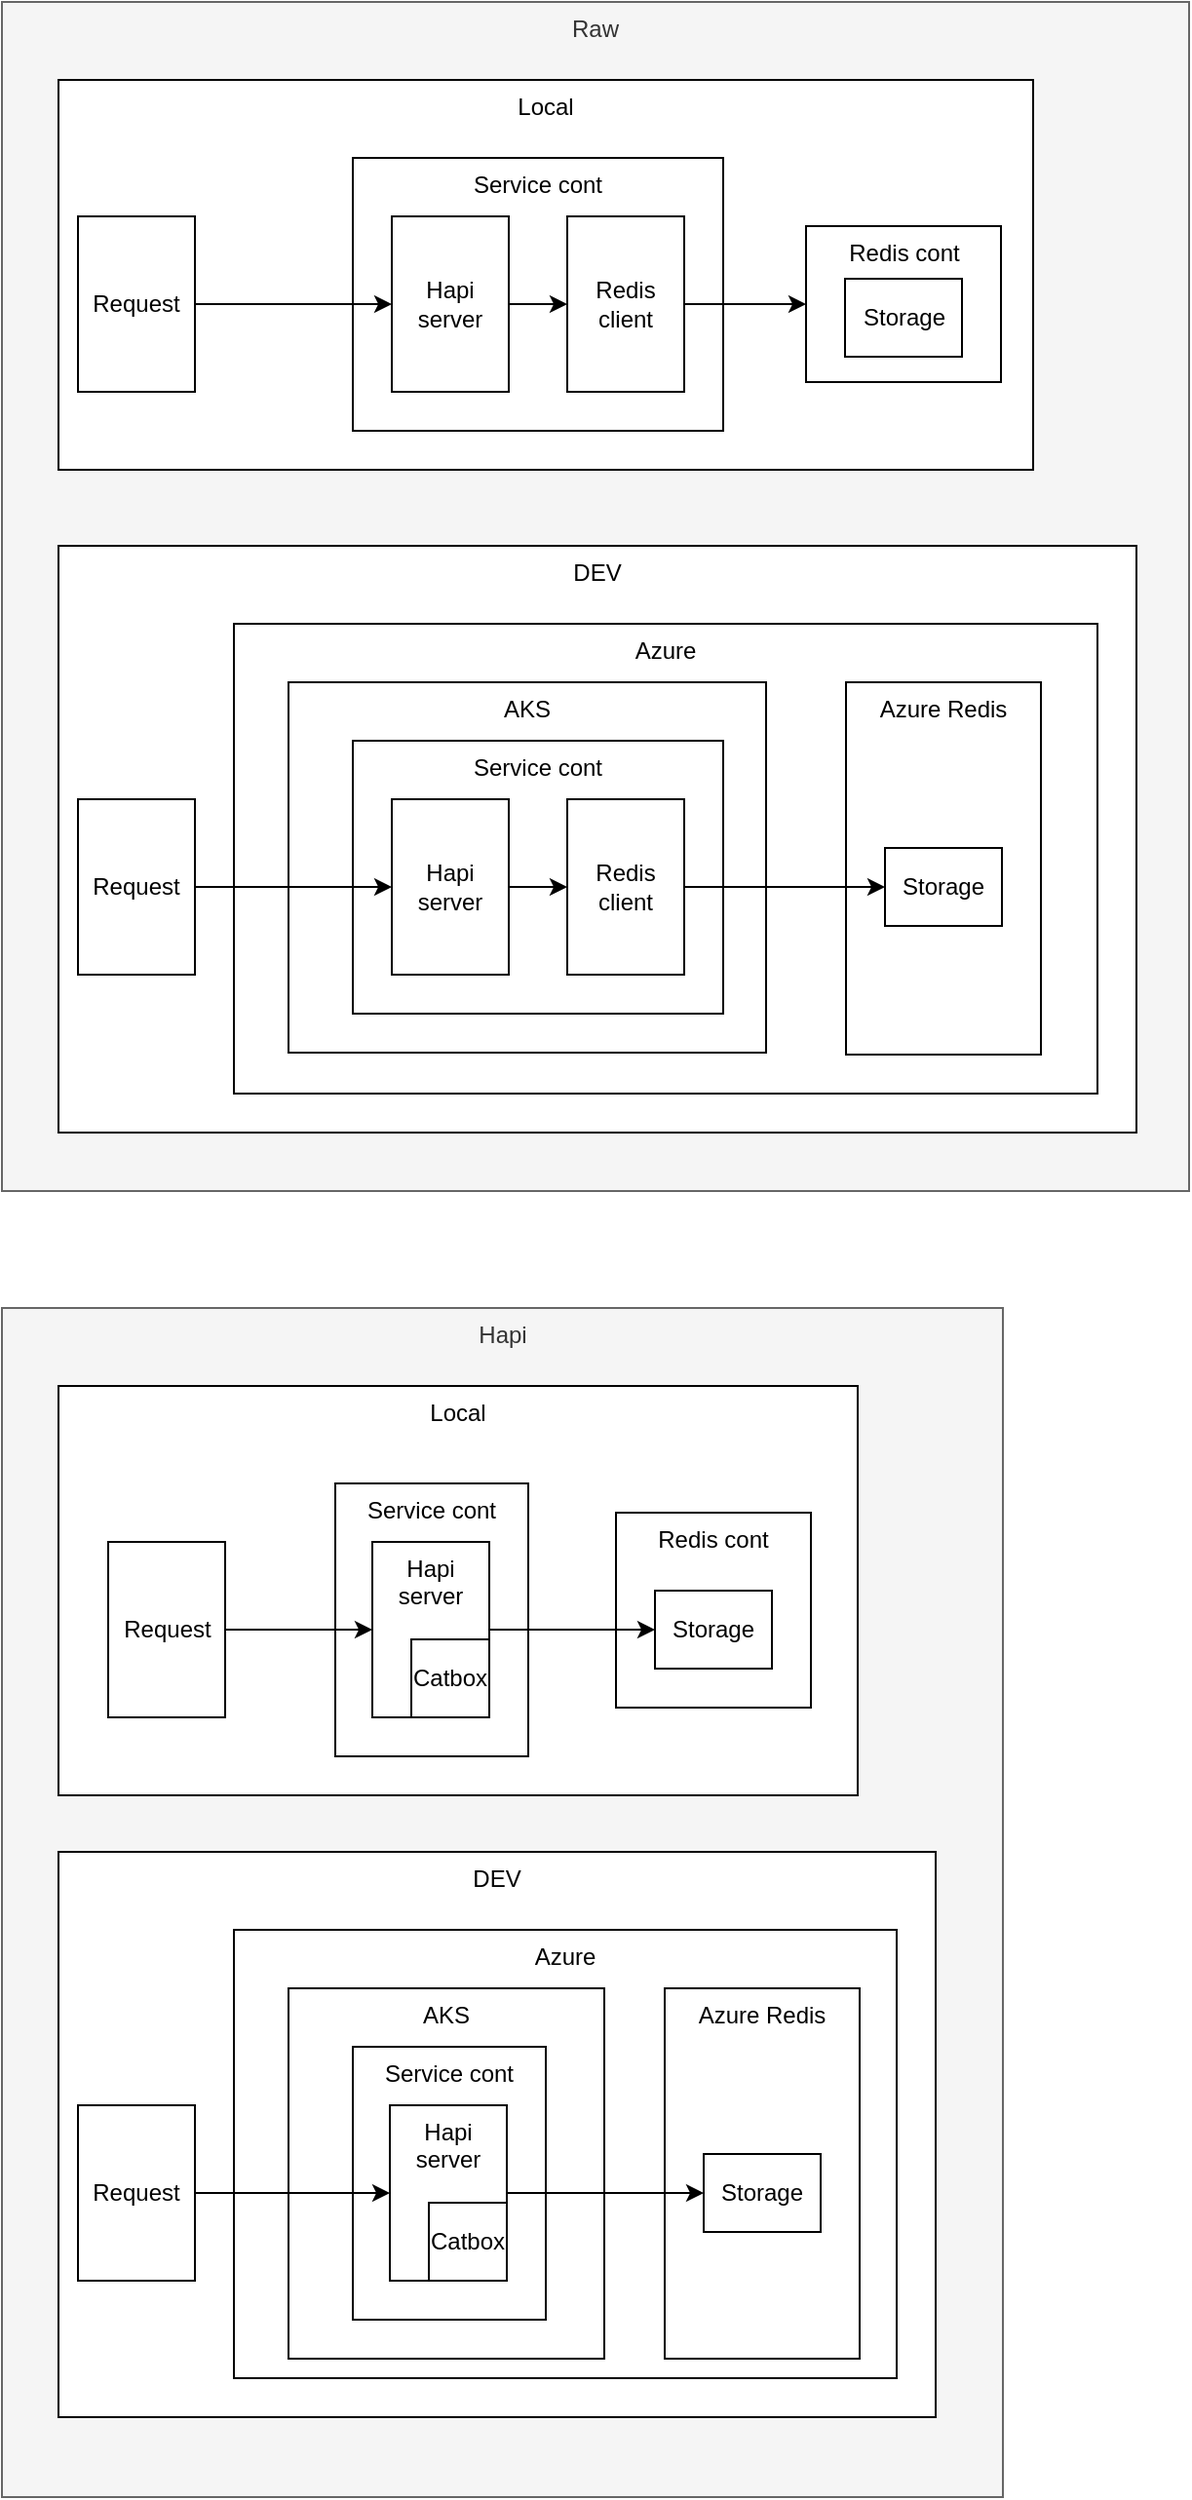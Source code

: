 <mxfile version="20.5.3" type="device"><diagram id="gBx4ZAnlk4K6GK_WseSw" name="Page-1"><mxGraphModel dx="2037" dy="1100" grid="1" gridSize="10" guides="1" tooltips="1" connect="1" arrows="1" fold="1" page="1" pageScale="1" pageWidth="827" pageHeight="1169" math="0" shadow="0"><root><mxCell id="0"/><mxCell id="1" parent="0"/><mxCell id="sHfF4fmPyEU_zX-p7Wmo-71" value="Raw" style="rounded=0;whiteSpace=wrap;html=1;verticalAlign=top;labelPosition=center;verticalLabelPosition=middle;align=center;fillColor=#f5f5f5;fontColor=#333333;strokeColor=#666666;" parent="1" vertex="1"><mxGeometry x="140" y="60" width="609" height="610" as="geometry"/></mxCell><mxCell id="sHfF4fmPyEU_zX-p7Wmo-25" value="Local" style="rounded=0;whiteSpace=wrap;html=1;verticalAlign=top;labelPosition=center;verticalLabelPosition=middle;align=center;" parent="1" vertex="1"><mxGeometry x="169" y="100" width="500" height="200" as="geometry"/></mxCell><mxCell id="sHfF4fmPyEU_zX-p7Wmo-1" value="Redis cont" style="rounded=0;whiteSpace=wrap;html=1;verticalAlign=top;" parent="1" vertex="1"><mxGeometry x="552.5" y="175" width="100" height="80" as="geometry"/></mxCell><mxCell id="sHfF4fmPyEU_zX-p7Wmo-2" value="Service cont" style="rounded=0;whiteSpace=wrap;html=1;verticalAlign=top;labelPosition=center;verticalLabelPosition=middle;align=center;" parent="1" vertex="1"><mxGeometry x="320" y="140" width="190" height="140" as="geometry"/></mxCell><mxCell id="sHfF4fmPyEU_zX-p7Wmo-6" value="" style="edgeStyle=orthogonalEdgeStyle;rounded=0;orthogonalLoop=1;jettySize=auto;html=1;entryX=0;entryY=0.5;entryDx=0;entryDy=0;" parent="1" source="sHfF4fmPyEU_zX-p7Wmo-3" target="sHfF4fmPyEU_zX-p7Wmo-1" edge="1"><mxGeometry relative="1" as="geometry"><mxPoint x="570" y="180" as="targetPoint"/></mxGeometry></mxCell><mxCell id="sHfF4fmPyEU_zX-p7Wmo-3" value="Redis client" style="rounded=0;whiteSpace=wrap;html=1;" parent="1" vertex="1"><mxGeometry x="430" y="170" width="60" height="90" as="geometry"/></mxCell><mxCell id="sHfF4fmPyEU_zX-p7Wmo-9" value="" style="edgeStyle=orthogonalEdgeStyle;rounded=0;orthogonalLoop=1;jettySize=auto;html=1;" parent="1" source="sHfF4fmPyEU_zX-p7Wmo-4" target="sHfF4fmPyEU_zX-p7Wmo-3" edge="1"><mxGeometry relative="1" as="geometry"/></mxCell><mxCell id="sHfF4fmPyEU_zX-p7Wmo-4" value="Hapi server" style="rounded=0;whiteSpace=wrap;html=1;" parent="1" vertex="1"><mxGeometry x="340" y="170" width="60" height="90" as="geometry"/></mxCell><mxCell id="sHfF4fmPyEU_zX-p7Wmo-8" value="" style="edgeStyle=orthogonalEdgeStyle;rounded=0;orthogonalLoop=1;jettySize=auto;html=1;" parent="1" source="sHfF4fmPyEU_zX-p7Wmo-7" target="sHfF4fmPyEU_zX-p7Wmo-4" edge="1"><mxGeometry relative="1" as="geometry"/></mxCell><mxCell id="sHfF4fmPyEU_zX-p7Wmo-7" value="Request" style="rounded=0;whiteSpace=wrap;html=1;" parent="1" vertex="1"><mxGeometry x="179" y="170" width="60" height="90" as="geometry"/></mxCell><mxCell id="sHfF4fmPyEU_zX-p7Wmo-5" value="Storage" style="rounded=0;whiteSpace=wrap;html=1;" parent="1" vertex="1"><mxGeometry x="572.5" y="202" width="60" height="40" as="geometry"/></mxCell><mxCell id="sHfF4fmPyEU_zX-p7Wmo-123" value="DEV" style="rounded=0;whiteSpace=wrap;html=1;verticalAlign=top;labelPosition=center;verticalLabelPosition=middle;align=center;" parent="1" vertex="1"><mxGeometry x="169" y="339" width="553" height="301" as="geometry"/></mxCell><mxCell id="sHfF4fmPyEU_zX-p7Wmo-124" value="Azure" style="rounded=0;whiteSpace=wrap;html=1;verticalAlign=top;labelPosition=center;verticalLabelPosition=middle;align=center;" parent="1" vertex="1"><mxGeometry x="259" y="379" width="443" height="241" as="geometry"/></mxCell><mxCell id="sHfF4fmPyEU_zX-p7Wmo-125" value="AKS" style="rounded=0;whiteSpace=wrap;html=1;verticalAlign=top;labelPosition=center;verticalLabelPosition=middle;align=center;" parent="1" vertex="1"><mxGeometry x="287" y="409" width="245" height="190" as="geometry"/></mxCell><mxCell id="sHfF4fmPyEU_zX-p7Wmo-126" value="Azure Redis" style="rounded=0;whiteSpace=wrap;html=1;verticalAlign=top;labelPosition=center;verticalLabelPosition=middle;align=center;" parent="1" vertex="1"><mxGeometry x="573" y="409" width="100" height="191" as="geometry"/></mxCell><mxCell id="sHfF4fmPyEU_zX-p7Wmo-128" value="Service cont" style="rounded=0;whiteSpace=wrap;html=1;verticalAlign=top;labelPosition=center;verticalLabelPosition=middle;align=center;" parent="1" vertex="1"><mxGeometry x="320" y="439" width="190" height="140" as="geometry"/></mxCell><mxCell id="sHfF4fmPyEU_zX-p7Wmo-129" value="" style="edgeStyle=orthogonalEdgeStyle;rounded=0;orthogonalLoop=1;jettySize=auto;html=1;entryX=0;entryY=0.5;entryDx=0;entryDy=0;" parent="1" source="sHfF4fmPyEU_zX-p7Wmo-130" target="sHfF4fmPyEU_zX-p7Wmo-138" edge="1"><mxGeometry relative="1" as="geometry"><mxPoint x="552.5" y="514" as="targetPoint"/></mxGeometry></mxCell><mxCell id="sHfF4fmPyEU_zX-p7Wmo-130" value="Redis client" style="rounded=0;whiteSpace=wrap;html=1;" parent="1" vertex="1"><mxGeometry x="430" y="469" width="60" height="90" as="geometry"/></mxCell><mxCell id="sHfF4fmPyEU_zX-p7Wmo-131" value="" style="edgeStyle=orthogonalEdgeStyle;rounded=0;orthogonalLoop=1;jettySize=auto;html=1;" parent="1" source="sHfF4fmPyEU_zX-p7Wmo-132" target="sHfF4fmPyEU_zX-p7Wmo-130" edge="1"><mxGeometry relative="1" as="geometry"/></mxCell><mxCell id="sHfF4fmPyEU_zX-p7Wmo-132" value="Hapi server" style="rounded=0;whiteSpace=wrap;html=1;" parent="1" vertex="1"><mxGeometry x="340" y="469" width="60" height="90" as="geometry"/></mxCell><mxCell id="sHfF4fmPyEU_zX-p7Wmo-133" value="" style="edgeStyle=orthogonalEdgeStyle;rounded=0;orthogonalLoop=1;jettySize=auto;html=1;" parent="1" source="sHfF4fmPyEU_zX-p7Wmo-134" target="sHfF4fmPyEU_zX-p7Wmo-132" edge="1"><mxGeometry relative="1" as="geometry"/></mxCell><mxCell id="sHfF4fmPyEU_zX-p7Wmo-134" value="Request" style="rounded=0;whiteSpace=wrap;html=1;" parent="1" vertex="1"><mxGeometry x="179" y="469" width="60" height="90" as="geometry"/></mxCell><mxCell id="sHfF4fmPyEU_zX-p7Wmo-138" value="Storage" style="rounded=0;whiteSpace=wrap;html=1;" parent="1" vertex="1"><mxGeometry x="593" y="494" width="60" height="40" as="geometry"/></mxCell><mxCell id="sHfF4fmPyEU_zX-p7Wmo-210" value="Hapi" style="rounded=0;whiteSpace=wrap;html=1;verticalAlign=top;labelPosition=center;verticalLabelPosition=middle;align=center;fillColor=#f5f5f5;fontColor=#333333;strokeColor=#666666;" parent="1" vertex="1"><mxGeometry x="140" y="730" width="513.5" height="610" as="geometry"/></mxCell><mxCell id="sHfF4fmPyEU_zX-p7Wmo-211" value="Local" style="rounded=0;whiteSpace=wrap;html=1;verticalAlign=top;labelPosition=center;verticalLabelPosition=middle;align=center;" parent="1" vertex="1"><mxGeometry x="169" y="770" width="410" height="210" as="geometry"/></mxCell><mxCell id="sHfF4fmPyEU_zX-p7Wmo-212" value="Redis cont" style="rounded=0;whiteSpace=wrap;html=1;verticalAlign=top;labelPosition=center;verticalLabelPosition=middle;align=center;" parent="1" vertex="1"><mxGeometry x="455" y="835" width="100" height="100" as="geometry"/></mxCell><mxCell id="sHfF4fmPyEU_zX-p7Wmo-213" value="Service cont" style="rounded=0;whiteSpace=wrap;html=1;verticalAlign=top;labelPosition=center;verticalLabelPosition=middle;align=center;" parent="1" vertex="1"><mxGeometry x="311" y="820" width="99" height="140" as="geometry"/></mxCell><mxCell id="sHfF4fmPyEU_zX-p7Wmo-214" value="" style="edgeStyle=orthogonalEdgeStyle;rounded=0;orthogonalLoop=1;jettySize=auto;html=1;entryX=0;entryY=0.5;entryDx=0;entryDy=0;" parent="1" source="sHfF4fmPyEU_zX-p7Wmo-215" target="sHfF4fmPyEU_zX-p7Wmo-217" edge="1"><mxGeometry relative="1" as="geometry"><mxPoint x="300" y="895" as="targetPoint"/></mxGeometry></mxCell><mxCell id="sHfF4fmPyEU_zX-p7Wmo-215" value="Request" style="rounded=0;whiteSpace=wrap;html=1;" parent="1" vertex="1"><mxGeometry x="194.5" y="850" width="60" height="90" as="geometry"/></mxCell><mxCell id="sHfF4fmPyEU_zX-p7Wmo-216" value="Storage" style="rounded=0;whiteSpace=wrap;html=1;" parent="1" vertex="1"><mxGeometry x="475" y="875" width="60" height="40" as="geometry"/></mxCell><mxCell id="sHfF4fmPyEU_zX-p7Wmo-217" value="Hapi server" style="rounded=0;whiteSpace=wrap;html=1;verticalAlign=top;" parent="1" vertex="1"><mxGeometry x="330" y="850" width="60" height="90" as="geometry"/></mxCell><mxCell id="sHfF4fmPyEU_zX-p7Wmo-218" value="Catbox" style="rounded=0;whiteSpace=wrap;html=1;" parent="1" vertex="1"><mxGeometry x="350" y="900" width="40" height="40" as="geometry"/></mxCell><mxCell id="sHfF4fmPyEU_zX-p7Wmo-219" value="" style="edgeStyle=orthogonalEdgeStyle;rounded=0;orthogonalLoop=1;jettySize=auto;html=1;exitX=1;exitY=0.5;exitDx=0;exitDy=0;" parent="1" source="sHfF4fmPyEU_zX-p7Wmo-217" target="sHfF4fmPyEU_zX-p7Wmo-216" edge="1"><mxGeometry relative="1" as="geometry"/></mxCell><mxCell id="sHfF4fmPyEU_zX-p7Wmo-220" value="DEV" style="rounded=0;whiteSpace=wrap;html=1;verticalAlign=top;labelPosition=center;verticalLabelPosition=middle;align=center;" parent="1" vertex="1"><mxGeometry x="169" y="1009" width="450" height="290" as="geometry"/></mxCell><mxCell id="sHfF4fmPyEU_zX-p7Wmo-221" value="Azure" style="rounded=0;whiteSpace=wrap;html=1;verticalAlign=top;labelPosition=center;verticalLabelPosition=middle;align=center;" parent="1" vertex="1"><mxGeometry x="259" y="1049" width="340" height="230" as="geometry"/></mxCell><mxCell id="sHfF4fmPyEU_zX-p7Wmo-222" value="AKS" style="rounded=0;whiteSpace=wrap;html=1;verticalAlign=top;labelPosition=center;verticalLabelPosition=middle;align=center;" parent="1" vertex="1"><mxGeometry x="287" y="1079" width="162" height="190" as="geometry"/></mxCell><mxCell id="sHfF4fmPyEU_zX-p7Wmo-223" value="Azure Redis" style="rounded=0;whiteSpace=wrap;html=1;verticalAlign=top;labelPosition=center;verticalLabelPosition=middle;align=center;" parent="1" vertex="1"><mxGeometry x="480" y="1079" width="100" height="190" as="geometry"/></mxCell><mxCell id="sHfF4fmPyEU_zX-p7Wmo-224" value="Service cont" style="rounded=0;whiteSpace=wrap;html=1;verticalAlign=top;labelPosition=center;verticalLabelPosition=middle;align=center;" parent="1" vertex="1"><mxGeometry x="320" y="1109" width="99" height="140" as="geometry"/></mxCell><mxCell id="sHfF4fmPyEU_zX-p7Wmo-225" value="" style="edgeStyle=orthogonalEdgeStyle;rounded=0;orthogonalLoop=1;jettySize=auto;html=1;entryX=0;entryY=0.5;entryDx=0;entryDy=0;" parent="1" source="sHfF4fmPyEU_zX-p7Wmo-226" target="sHfF4fmPyEU_zX-p7Wmo-228" edge="1"><mxGeometry relative="1" as="geometry"><mxPoint x="309" y="1184" as="targetPoint"/></mxGeometry></mxCell><mxCell id="sHfF4fmPyEU_zX-p7Wmo-226" value="Request" style="rounded=0;whiteSpace=wrap;html=1;" parent="1" vertex="1"><mxGeometry x="179" y="1139" width="60" height="90" as="geometry"/></mxCell><mxCell id="sHfF4fmPyEU_zX-p7Wmo-227" value="Storage" style="rounded=0;whiteSpace=wrap;html=1;" parent="1" vertex="1"><mxGeometry x="500" y="1164" width="60" height="40" as="geometry"/></mxCell><mxCell id="sHfF4fmPyEU_zX-p7Wmo-228" value="Hapi server" style="rounded=0;whiteSpace=wrap;html=1;verticalAlign=top;" parent="1" vertex="1"><mxGeometry x="339" y="1139" width="60" height="90" as="geometry"/></mxCell><mxCell id="sHfF4fmPyEU_zX-p7Wmo-229" value="Catbox" style="rounded=0;whiteSpace=wrap;html=1;" parent="1" vertex="1"><mxGeometry x="359" y="1189" width="40" height="40" as="geometry"/></mxCell><mxCell id="sHfF4fmPyEU_zX-p7Wmo-230" value="" style="edgeStyle=orthogonalEdgeStyle;rounded=0;orthogonalLoop=1;jettySize=auto;html=1;exitX=1;exitY=0.5;exitDx=0;exitDy=0;" parent="1" source="sHfF4fmPyEU_zX-p7Wmo-228" target="sHfF4fmPyEU_zX-p7Wmo-227" edge="1"><mxGeometry relative="1" as="geometry"/></mxCell></root></mxGraphModel></diagram></mxfile>